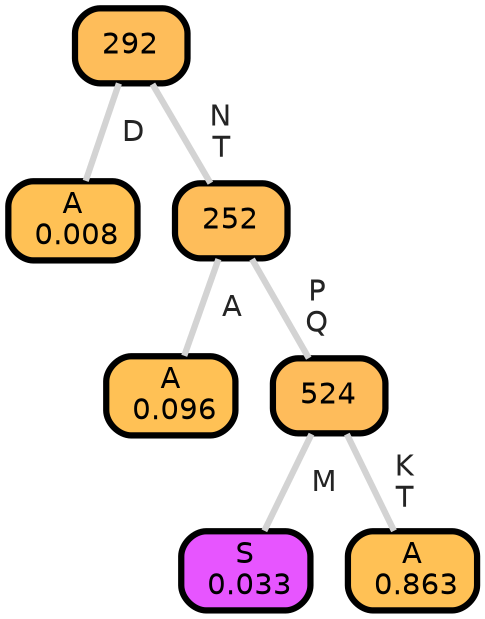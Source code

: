 graph Tree {
node [shape=box, style="filled, rounded",color="black",penwidth="3",fontcolor="black",                 fontname=helvetica] ;
graph [ranksep="0 equally", splines=straight,                 bgcolor=transparent, dpi=200] ;
edge [fontname=helvetica, fontweight=bold,fontcolor=grey14,color=lightgray] ;
0 [label="A
 0.008", fillcolor="#ffc155"] ;
1 [label="292", fillcolor="#febd5a"] ;
2 [label="A
 0.096", fillcolor="#ffc155"] ;
3 [label="252", fillcolor="#febd5a"] ;
4 [label="S
 0.033", fillcolor="#e755ff"] ;
5 [label="524", fillcolor="#febc5b"] ;
6 [label="A
 0.863", fillcolor="#ffc155"] ;
1 -- 0 [label=" D",penwidth=3] ;
1 -- 3 [label=" N\n T",penwidth=3] ;
3 -- 2 [label=" A",penwidth=3] ;
3 -- 5 [label=" P\n Q",penwidth=3] ;
5 -- 4 [label=" M",penwidth=3] ;
5 -- 6 [label=" K\n T",penwidth=3] ;
{rank = same;}}
